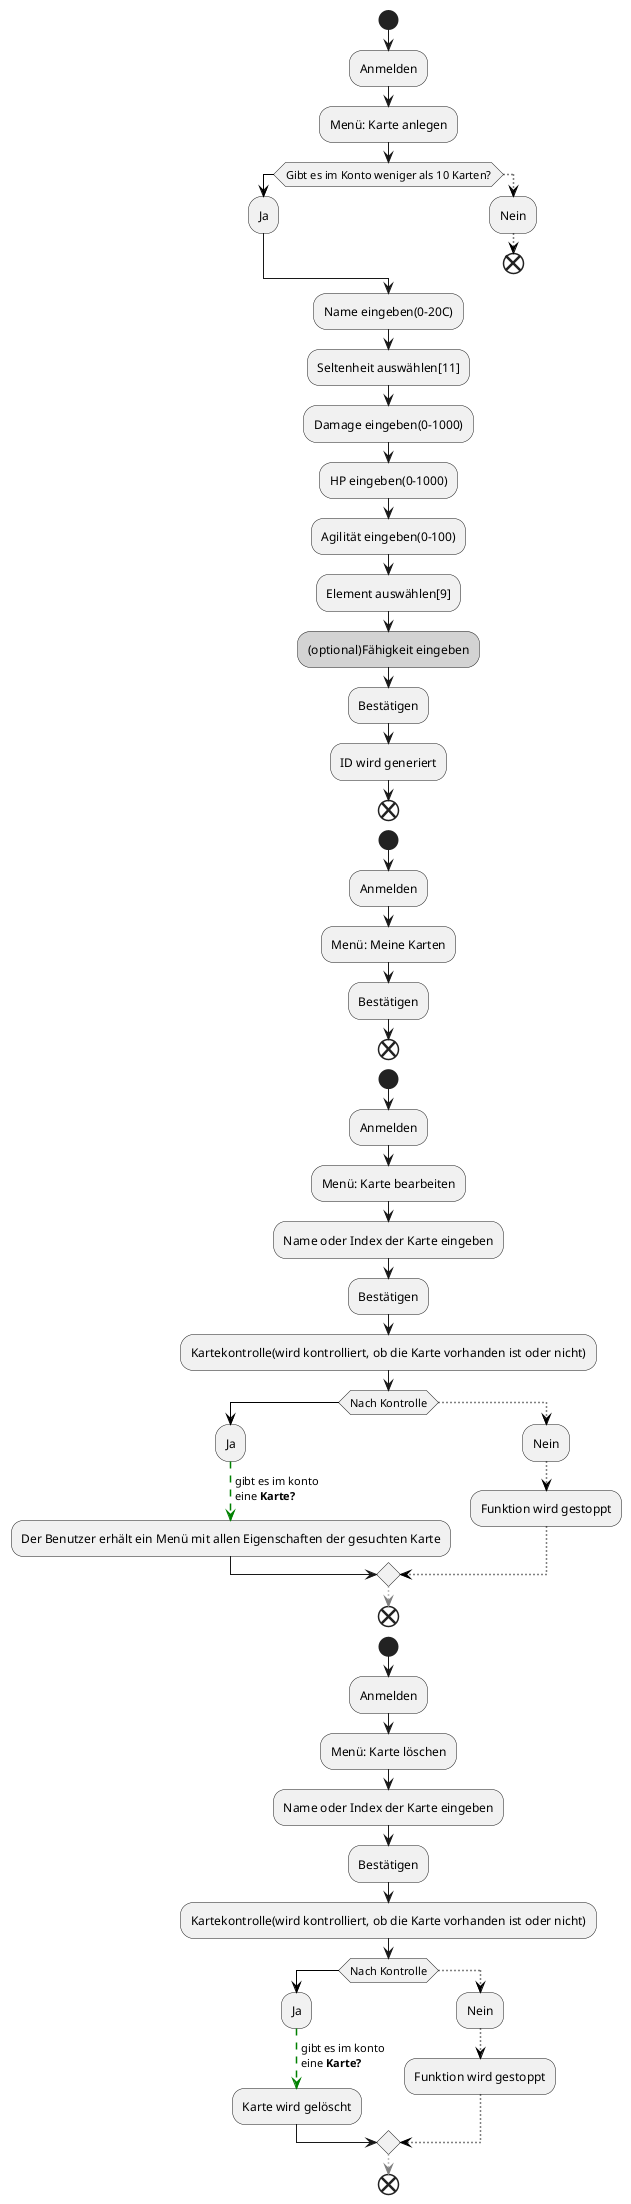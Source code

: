 @startuml
start
:Anmelden;
:Menü: Karte anlegen;
if (Gibt es im Konto weniger als 10 Karten?) then
  -[#black]->
  :Ja;
 
   
else

  -[#black,dotted]->
  :Nein;

  -[#black,dotted]->

  -[#black,dotted]-> 
  end

endif
-[#gray,dotted]->
:Name eingeben(0-20C);
:Seltenheit auswählen[11];
:Damage eingeben(0-1000);
:HP eingeben(0-1000);
:Agilität eingeben(0-100);
:Element auswählen[9];
#LightGrey:(optional)Fähigkeit eingeben;
:Bestätigen;
:ID wird generiert;
end

start
:Anmelden;
:Menü: Meine Karten;
:Bestätigen;
end

start
:Anmelden;
:Menü: Karte bearbeiten;
:Name oder Index der Karte eingeben;
:Bestätigen;
:Kartekontrolle(wird kontrolliert, ob die Karte vorhanden ist oder nicht);
if (Nach Kontrolle) then
  -[#black]->
  :Ja;
  -[#green,dashed]-> gibt es im konto
  eine **Karte?**;
   
  :Der Benutzer erhält ein Menü mit allen Eigenschaften der gesuchten Karte;
else

  -[#black,dotted]->
  :Nein;

  -[#black,dotted]->

  :Funktion wird gestoppt;
  -[#black,dotted]->

endif
-[#gray,dotted]->
end

start
:Anmelden;
:Menü: Karte löschen;
:Name oder Index der Karte eingeben;
:Bestätigen;
:Kartekontrolle(wird kontrolliert, ob die Karte vorhanden ist oder nicht);
if (Nach Kontrolle) then
  -[#black]->
  :Ja;
  -[#green,dashed]-> gibt es im konto
  eine **Karte?**;
   
  :Karte wird gelöscht;
else

  -[#black,dotted]->
  :Nein;

  -[#black,dotted]->

  :Funktion wird gestoppt;
  -[#black,dotted]->

endif
-[#gray,dotted]->


end



@enduml
